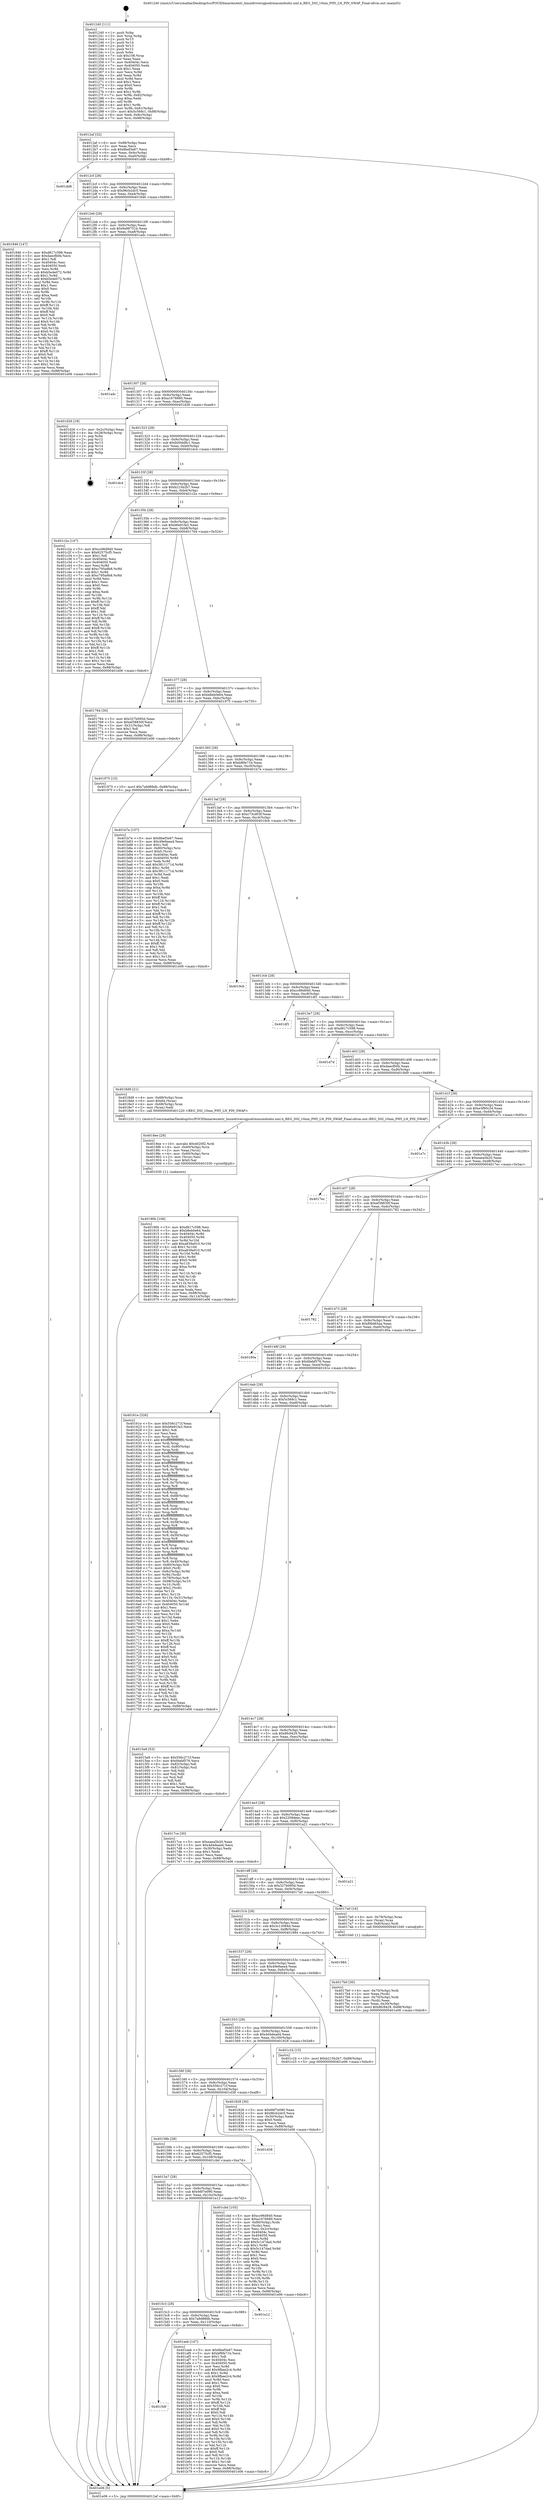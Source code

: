 digraph "0x401240" {
  label = "0x401240 (/mnt/c/Users/mathe/Desktop/tcc/POCII/binaries/extr_linuxdriversgpudrmmsmdsidsi.xml.h_REG_DSI_10nm_PHY_LN_PIN_SWAP_Final-ollvm.out::main(0))"
  labelloc = "t"
  node[shape=record]

  Entry [label="",width=0.3,height=0.3,shape=circle,fillcolor=black,style=filled]
  "0x4012af" [label="{
     0x4012af [32]\l
     | [instrs]\l
     &nbsp;&nbsp;0x4012af \<+6\>: mov -0x88(%rbp),%eax\l
     &nbsp;&nbsp;0x4012b5 \<+2\>: mov %eax,%ecx\l
     &nbsp;&nbsp;0x4012b7 \<+6\>: sub $0x8bef3e67,%ecx\l
     &nbsp;&nbsp;0x4012bd \<+6\>: mov %eax,-0x9c(%rbp)\l
     &nbsp;&nbsp;0x4012c3 \<+6\>: mov %ecx,-0xa0(%rbp)\l
     &nbsp;&nbsp;0x4012c9 \<+6\>: je 0000000000401dd8 \<main+0xb98\>\l
  }"]
  "0x401dd8" [label="{
     0x401dd8\l
  }", style=dashed]
  "0x4012cf" [label="{
     0x4012cf [28]\l
     | [instrs]\l
     &nbsp;&nbsp;0x4012cf \<+5\>: jmp 00000000004012d4 \<main+0x94\>\l
     &nbsp;&nbsp;0x4012d4 \<+6\>: mov -0x9c(%rbp),%eax\l
     &nbsp;&nbsp;0x4012da \<+5\>: sub $0x96cb2dc5,%eax\l
     &nbsp;&nbsp;0x4012df \<+6\>: mov %eax,-0xa4(%rbp)\l
     &nbsp;&nbsp;0x4012e5 \<+6\>: je 0000000000401846 \<main+0x606\>\l
  }"]
  Exit [label="",width=0.3,height=0.3,shape=circle,fillcolor=black,style=filled,peripheries=2]
  "0x401846" [label="{
     0x401846 [147]\l
     | [instrs]\l
     &nbsp;&nbsp;0x401846 \<+5\>: mov $0xd817c598,%eax\l
     &nbsp;&nbsp;0x40184b \<+5\>: mov $0xdaecfb0b,%ecx\l
     &nbsp;&nbsp;0x401850 \<+2\>: mov $0x1,%dl\l
     &nbsp;&nbsp;0x401852 \<+7\>: mov 0x40404c,%esi\l
     &nbsp;&nbsp;0x401859 \<+7\>: mov 0x404050,%edi\l
     &nbsp;&nbsp;0x401860 \<+3\>: mov %esi,%r8d\l
     &nbsp;&nbsp;0x401863 \<+7\>: sub $0xb5e4e072,%r8d\l
     &nbsp;&nbsp;0x40186a \<+4\>: sub $0x1,%r8d\l
     &nbsp;&nbsp;0x40186e \<+7\>: add $0xb5e4e072,%r8d\l
     &nbsp;&nbsp;0x401875 \<+4\>: imul %r8d,%esi\l
     &nbsp;&nbsp;0x401879 \<+3\>: and $0x1,%esi\l
     &nbsp;&nbsp;0x40187c \<+3\>: cmp $0x0,%esi\l
     &nbsp;&nbsp;0x40187f \<+4\>: sete %r9b\l
     &nbsp;&nbsp;0x401883 \<+3\>: cmp $0xa,%edi\l
     &nbsp;&nbsp;0x401886 \<+4\>: setl %r10b\l
     &nbsp;&nbsp;0x40188a \<+3\>: mov %r9b,%r11b\l
     &nbsp;&nbsp;0x40188d \<+4\>: xor $0xff,%r11b\l
     &nbsp;&nbsp;0x401891 \<+3\>: mov %r10b,%bl\l
     &nbsp;&nbsp;0x401894 \<+3\>: xor $0xff,%bl\l
     &nbsp;&nbsp;0x401897 \<+3\>: xor $0x0,%dl\l
     &nbsp;&nbsp;0x40189a \<+3\>: mov %r11b,%r14b\l
     &nbsp;&nbsp;0x40189d \<+4\>: and $0x0,%r14b\l
     &nbsp;&nbsp;0x4018a1 \<+3\>: and %dl,%r9b\l
     &nbsp;&nbsp;0x4018a4 \<+3\>: mov %bl,%r15b\l
     &nbsp;&nbsp;0x4018a7 \<+4\>: and $0x0,%r15b\l
     &nbsp;&nbsp;0x4018ab \<+3\>: and %dl,%r10b\l
     &nbsp;&nbsp;0x4018ae \<+3\>: or %r9b,%r14b\l
     &nbsp;&nbsp;0x4018b1 \<+3\>: or %r10b,%r15b\l
     &nbsp;&nbsp;0x4018b4 \<+3\>: xor %r15b,%r14b\l
     &nbsp;&nbsp;0x4018b7 \<+3\>: or %bl,%r11b\l
     &nbsp;&nbsp;0x4018ba \<+4\>: xor $0xff,%r11b\l
     &nbsp;&nbsp;0x4018be \<+3\>: or $0x0,%dl\l
     &nbsp;&nbsp;0x4018c1 \<+3\>: and %dl,%r11b\l
     &nbsp;&nbsp;0x4018c4 \<+3\>: or %r11b,%r14b\l
     &nbsp;&nbsp;0x4018c7 \<+4\>: test $0x1,%r14b\l
     &nbsp;&nbsp;0x4018cb \<+3\>: cmovne %ecx,%eax\l
     &nbsp;&nbsp;0x4018ce \<+6\>: mov %eax,-0x88(%rbp)\l
     &nbsp;&nbsp;0x4018d4 \<+5\>: jmp 0000000000401e06 \<main+0xbc6\>\l
  }"]
  "0x4012eb" [label="{
     0x4012eb [28]\l
     | [instrs]\l
     &nbsp;&nbsp;0x4012eb \<+5\>: jmp 00000000004012f0 \<main+0xb0\>\l
     &nbsp;&nbsp;0x4012f0 \<+6\>: mov -0x9c(%rbp),%eax\l
     &nbsp;&nbsp;0x4012f6 \<+5\>: sub $0x9a98751b,%eax\l
     &nbsp;&nbsp;0x4012fb \<+6\>: mov %eax,-0xa8(%rbp)\l
     &nbsp;&nbsp;0x401301 \<+6\>: je 0000000000401adc \<main+0x89c\>\l
  }"]
  "0x4015df" [label="{
     0x4015df\l
  }", style=dashed]
  "0x401adc" [label="{
     0x401adc\l
  }", style=dashed]
  "0x401307" [label="{
     0x401307 [28]\l
     | [instrs]\l
     &nbsp;&nbsp;0x401307 \<+5\>: jmp 000000000040130c \<main+0xcc\>\l
     &nbsp;&nbsp;0x40130c \<+6\>: mov -0x9c(%rbp),%eax\l
     &nbsp;&nbsp;0x401312 \<+5\>: sub $0xa1676680,%eax\l
     &nbsp;&nbsp;0x401317 \<+6\>: mov %eax,-0xac(%rbp)\l
     &nbsp;&nbsp;0x40131d \<+6\>: je 0000000000401d26 \<main+0xae6\>\l
  }"]
  "0x401aeb" [label="{
     0x401aeb [147]\l
     | [instrs]\l
     &nbsp;&nbsp;0x401aeb \<+5\>: mov $0x8bef3e67,%eax\l
     &nbsp;&nbsp;0x401af0 \<+5\>: mov $0xbf6fe71b,%ecx\l
     &nbsp;&nbsp;0x401af5 \<+2\>: mov $0x1,%dl\l
     &nbsp;&nbsp;0x401af7 \<+7\>: mov 0x40404c,%esi\l
     &nbsp;&nbsp;0x401afe \<+7\>: mov 0x404050,%edi\l
     &nbsp;&nbsp;0x401b05 \<+3\>: mov %esi,%r8d\l
     &nbsp;&nbsp;0x401b08 \<+7\>: add $0x9fbee2c4,%r8d\l
     &nbsp;&nbsp;0x401b0f \<+4\>: sub $0x1,%r8d\l
     &nbsp;&nbsp;0x401b13 \<+7\>: sub $0x9fbee2c4,%r8d\l
     &nbsp;&nbsp;0x401b1a \<+4\>: imul %r8d,%esi\l
     &nbsp;&nbsp;0x401b1e \<+3\>: and $0x1,%esi\l
     &nbsp;&nbsp;0x401b21 \<+3\>: cmp $0x0,%esi\l
     &nbsp;&nbsp;0x401b24 \<+4\>: sete %r9b\l
     &nbsp;&nbsp;0x401b28 \<+3\>: cmp $0xa,%edi\l
     &nbsp;&nbsp;0x401b2b \<+4\>: setl %r10b\l
     &nbsp;&nbsp;0x401b2f \<+3\>: mov %r9b,%r11b\l
     &nbsp;&nbsp;0x401b32 \<+4\>: xor $0xff,%r11b\l
     &nbsp;&nbsp;0x401b36 \<+3\>: mov %r10b,%bl\l
     &nbsp;&nbsp;0x401b39 \<+3\>: xor $0xff,%bl\l
     &nbsp;&nbsp;0x401b3c \<+3\>: xor $0x0,%dl\l
     &nbsp;&nbsp;0x401b3f \<+3\>: mov %r11b,%r14b\l
     &nbsp;&nbsp;0x401b42 \<+4\>: and $0x0,%r14b\l
     &nbsp;&nbsp;0x401b46 \<+3\>: and %dl,%r9b\l
     &nbsp;&nbsp;0x401b49 \<+3\>: mov %bl,%r15b\l
     &nbsp;&nbsp;0x401b4c \<+4\>: and $0x0,%r15b\l
     &nbsp;&nbsp;0x401b50 \<+3\>: and %dl,%r10b\l
     &nbsp;&nbsp;0x401b53 \<+3\>: or %r9b,%r14b\l
     &nbsp;&nbsp;0x401b56 \<+3\>: or %r10b,%r15b\l
     &nbsp;&nbsp;0x401b59 \<+3\>: xor %r15b,%r14b\l
     &nbsp;&nbsp;0x401b5c \<+3\>: or %bl,%r11b\l
     &nbsp;&nbsp;0x401b5f \<+4\>: xor $0xff,%r11b\l
     &nbsp;&nbsp;0x401b63 \<+3\>: or $0x0,%dl\l
     &nbsp;&nbsp;0x401b66 \<+3\>: and %dl,%r11b\l
     &nbsp;&nbsp;0x401b69 \<+3\>: or %r11b,%r14b\l
     &nbsp;&nbsp;0x401b6c \<+4\>: test $0x1,%r14b\l
     &nbsp;&nbsp;0x401b70 \<+3\>: cmovne %ecx,%eax\l
     &nbsp;&nbsp;0x401b73 \<+6\>: mov %eax,-0x88(%rbp)\l
     &nbsp;&nbsp;0x401b79 \<+5\>: jmp 0000000000401e06 \<main+0xbc6\>\l
  }"]
  "0x401d26" [label="{
     0x401d26 [18]\l
     | [instrs]\l
     &nbsp;&nbsp;0x401d26 \<+3\>: mov -0x2c(%rbp),%eax\l
     &nbsp;&nbsp;0x401d29 \<+4\>: lea -0x28(%rbp),%rsp\l
     &nbsp;&nbsp;0x401d2d \<+1\>: pop %rbx\l
     &nbsp;&nbsp;0x401d2e \<+2\>: pop %r12\l
     &nbsp;&nbsp;0x401d30 \<+2\>: pop %r13\l
     &nbsp;&nbsp;0x401d32 \<+2\>: pop %r14\l
     &nbsp;&nbsp;0x401d34 \<+2\>: pop %r15\l
     &nbsp;&nbsp;0x401d36 \<+1\>: pop %rbp\l
     &nbsp;&nbsp;0x401d37 \<+1\>: ret\l
  }"]
  "0x401323" [label="{
     0x401323 [28]\l
     | [instrs]\l
     &nbsp;&nbsp;0x401323 \<+5\>: jmp 0000000000401328 \<main+0xe8\>\l
     &nbsp;&nbsp;0x401328 \<+6\>: mov -0x9c(%rbp),%eax\l
     &nbsp;&nbsp;0x40132e \<+5\>: sub $0xb00dd8c1,%eax\l
     &nbsp;&nbsp;0x401333 \<+6\>: mov %eax,-0xb0(%rbp)\l
     &nbsp;&nbsp;0x401339 \<+6\>: je 0000000000401dc4 \<main+0xb84\>\l
  }"]
  "0x4015c3" [label="{
     0x4015c3 [28]\l
     | [instrs]\l
     &nbsp;&nbsp;0x4015c3 \<+5\>: jmp 00000000004015c8 \<main+0x388\>\l
     &nbsp;&nbsp;0x4015c8 \<+6\>: mov -0x9c(%rbp),%eax\l
     &nbsp;&nbsp;0x4015ce \<+5\>: sub $0x7a9d88db,%eax\l
     &nbsp;&nbsp;0x4015d3 \<+6\>: mov %eax,-0x110(%rbp)\l
     &nbsp;&nbsp;0x4015d9 \<+6\>: je 0000000000401aeb \<main+0x8ab\>\l
  }"]
  "0x401dc4" [label="{
     0x401dc4\l
  }", style=dashed]
  "0x40133f" [label="{
     0x40133f [28]\l
     | [instrs]\l
     &nbsp;&nbsp;0x40133f \<+5\>: jmp 0000000000401344 \<main+0x104\>\l
     &nbsp;&nbsp;0x401344 \<+6\>: mov -0x9c(%rbp),%eax\l
     &nbsp;&nbsp;0x40134a \<+5\>: sub $0xb215b2b7,%eax\l
     &nbsp;&nbsp;0x40134f \<+6\>: mov %eax,-0xb4(%rbp)\l
     &nbsp;&nbsp;0x401355 \<+6\>: je 0000000000401c2a \<main+0x9ea\>\l
  }"]
  "0x401a12" [label="{
     0x401a12\l
  }", style=dashed]
  "0x401c2a" [label="{
     0x401c2a [147]\l
     | [instrs]\l
     &nbsp;&nbsp;0x401c2a \<+5\>: mov $0xcc96d940,%eax\l
     &nbsp;&nbsp;0x401c2f \<+5\>: mov $0x62575cf5,%ecx\l
     &nbsp;&nbsp;0x401c34 \<+2\>: mov $0x1,%dl\l
     &nbsp;&nbsp;0x401c36 \<+7\>: mov 0x40404c,%esi\l
     &nbsp;&nbsp;0x401c3d \<+7\>: mov 0x404050,%edi\l
     &nbsp;&nbsp;0x401c44 \<+3\>: mov %esi,%r8d\l
     &nbsp;&nbsp;0x401c47 \<+7\>: add $0xc795a9b8,%r8d\l
     &nbsp;&nbsp;0x401c4e \<+4\>: sub $0x1,%r8d\l
     &nbsp;&nbsp;0x401c52 \<+7\>: sub $0xc795a9b8,%r8d\l
     &nbsp;&nbsp;0x401c59 \<+4\>: imul %r8d,%esi\l
     &nbsp;&nbsp;0x401c5d \<+3\>: and $0x1,%esi\l
     &nbsp;&nbsp;0x401c60 \<+3\>: cmp $0x0,%esi\l
     &nbsp;&nbsp;0x401c63 \<+4\>: sete %r9b\l
     &nbsp;&nbsp;0x401c67 \<+3\>: cmp $0xa,%edi\l
     &nbsp;&nbsp;0x401c6a \<+4\>: setl %r10b\l
     &nbsp;&nbsp;0x401c6e \<+3\>: mov %r9b,%r11b\l
     &nbsp;&nbsp;0x401c71 \<+4\>: xor $0xff,%r11b\l
     &nbsp;&nbsp;0x401c75 \<+3\>: mov %r10b,%bl\l
     &nbsp;&nbsp;0x401c78 \<+3\>: xor $0xff,%bl\l
     &nbsp;&nbsp;0x401c7b \<+3\>: xor $0x1,%dl\l
     &nbsp;&nbsp;0x401c7e \<+3\>: mov %r11b,%r14b\l
     &nbsp;&nbsp;0x401c81 \<+4\>: and $0xff,%r14b\l
     &nbsp;&nbsp;0x401c85 \<+3\>: and %dl,%r9b\l
     &nbsp;&nbsp;0x401c88 \<+3\>: mov %bl,%r15b\l
     &nbsp;&nbsp;0x401c8b \<+4\>: and $0xff,%r15b\l
     &nbsp;&nbsp;0x401c8f \<+3\>: and %dl,%r10b\l
     &nbsp;&nbsp;0x401c92 \<+3\>: or %r9b,%r14b\l
     &nbsp;&nbsp;0x401c95 \<+3\>: or %r10b,%r15b\l
     &nbsp;&nbsp;0x401c98 \<+3\>: xor %r15b,%r14b\l
     &nbsp;&nbsp;0x401c9b \<+3\>: or %bl,%r11b\l
     &nbsp;&nbsp;0x401c9e \<+4\>: xor $0xff,%r11b\l
     &nbsp;&nbsp;0x401ca2 \<+3\>: or $0x1,%dl\l
     &nbsp;&nbsp;0x401ca5 \<+3\>: and %dl,%r11b\l
     &nbsp;&nbsp;0x401ca8 \<+3\>: or %r11b,%r14b\l
     &nbsp;&nbsp;0x401cab \<+4\>: test $0x1,%r14b\l
     &nbsp;&nbsp;0x401caf \<+3\>: cmovne %ecx,%eax\l
     &nbsp;&nbsp;0x401cb2 \<+6\>: mov %eax,-0x88(%rbp)\l
     &nbsp;&nbsp;0x401cb8 \<+5\>: jmp 0000000000401e06 \<main+0xbc6\>\l
  }"]
  "0x40135b" [label="{
     0x40135b [28]\l
     | [instrs]\l
     &nbsp;&nbsp;0x40135b \<+5\>: jmp 0000000000401360 \<main+0x120\>\l
     &nbsp;&nbsp;0x401360 \<+6\>: mov -0x9c(%rbp),%eax\l
     &nbsp;&nbsp;0x401366 \<+5\>: sub $0xb6e91fa3,%eax\l
     &nbsp;&nbsp;0x40136b \<+6\>: mov %eax,-0xb8(%rbp)\l
     &nbsp;&nbsp;0x401371 \<+6\>: je 0000000000401764 \<main+0x524\>\l
  }"]
  "0x4015a7" [label="{
     0x4015a7 [28]\l
     | [instrs]\l
     &nbsp;&nbsp;0x4015a7 \<+5\>: jmp 00000000004015ac \<main+0x36c\>\l
     &nbsp;&nbsp;0x4015ac \<+6\>: mov -0x9c(%rbp),%eax\l
     &nbsp;&nbsp;0x4015b2 \<+5\>: sub $0x66f7e090,%eax\l
     &nbsp;&nbsp;0x4015b7 \<+6\>: mov %eax,-0x10c(%rbp)\l
     &nbsp;&nbsp;0x4015bd \<+6\>: je 0000000000401a12 \<main+0x7d2\>\l
  }"]
  "0x401764" [label="{
     0x401764 [30]\l
     | [instrs]\l
     &nbsp;&nbsp;0x401764 \<+5\>: mov $0x327b095d,%eax\l
     &nbsp;&nbsp;0x401769 \<+5\>: mov $0xef38830f,%ecx\l
     &nbsp;&nbsp;0x40176e \<+3\>: mov -0x31(%rbp),%dl\l
     &nbsp;&nbsp;0x401771 \<+3\>: test $0x1,%dl\l
     &nbsp;&nbsp;0x401774 \<+3\>: cmovne %ecx,%eax\l
     &nbsp;&nbsp;0x401777 \<+6\>: mov %eax,-0x88(%rbp)\l
     &nbsp;&nbsp;0x40177d \<+5\>: jmp 0000000000401e06 \<main+0xbc6\>\l
  }"]
  "0x401377" [label="{
     0x401377 [28]\l
     | [instrs]\l
     &nbsp;&nbsp;0x401377 \<+5\>: jmp 000000000040137c \<main+0x13c\>\l
     &nbsp;&nbsp;0x40137c \<+6\>: mov -0x9c(%rbp),%eax\l
     &nbsp;&nbsp;0x401382 \<+5\>: sub $0xb8eb0e64,%eax\l
     &nbsp;&nbsp;0x401387 \<+6\>: mov %eax,-0xbc(%rbp)\l
     &nbsp;&nbsp;0x40138d \<+6\>: je 0000000000401975 \<main+0x735\>\l
  }"]
  "0x401cbd" [label="{
     0x401cbd [105]\l
     | [instrs]\l
     &nbsp;&nbsp;0x401cbd \<+5\>: mov $0xcc96d940,%eax\l
     &nbsp;&nbsp;0x401cc2 \<+5\>: mov $0xa1676680,%ecx\l
     &nbsp;&nbsp;0x401cc7 \<+4\>: mov -0x80(%rbp),%rdx\l
     &nbsp;&nbsp;0x401ccb \<+2\>: mov (%rdx),%esi\l
     &nbsp;&nbsp;0x401ccd \<+3\>: mov %esi,-0x2c(%rbp)\l
     &nbsp;&nbsp;0x401cd0 \<+7\>: mov 0x40404c,%esi\l
     &nbsp;&nbsp;0x401cd7 \<+7\>: mov 0x404050,%edi\l
     &nbsp;&nbsp;0x401cde \<+3\>: mov %esi,%r8d\l
     &nbsp;&nbsp;0x401ce1 \<+7\>: add $0x5c147dad,%r8d\l
     &nbsp;&nbsp;0x401ce8 \<+4\>: sub $0x1,%r8d\l
     &nbsp;&nbsp;0x401cec \<+7\>: sub $0x5c147dad,%r8d\l
     &nbsp;&nbsp;0x401cf3 \<+4\>: imul %r8d,%esi\l
     &nbsp;&nbsp;0x401cf7 \<+3\>: and $0x1,%esi\l
     &nbsp;&nbsp;0x401cfa \<+3\>: cmp $0x0,%esi\l
     &nbsp;&nbsp;0x401cfd \<+4\>: sete %r9b\l
     &nbsp;&nbsp;0x401d01 \<+3\>: cmp $0xa,%edi\l
     &nbsp;&nbsp;0x401d04 \<+4\>: setl %r10b\l
     &nbsp;&nbsp;0x401d08 \<+3\>: mov %r9b,%r11b\l
     &nbsp;&nbsp;0x401d0b \<+3\>: and %r10b,%r11b\l
     &nbsp;&nbsp;0x401d0e \<+3\>: xor %r10b,%r9b\l
     &nbsp;&nbsp;0x401d11 \<+3\>: or %r9b,%r11b\l
     &nbsp;&nbsp;0x401d14 \<+4\>: test $0x1,%r11b\l
     &nbsp;&nbsp;0x401d18 \<+3\>: cmovne %ecx,%eax\l
     &nbsp;&nbsp;0x401d1b \<+6\>: mov %eax,-0x88(%rbp)\l
     &nbsp;&nbsp;0x401d21 \<+5\>: jmp 0000000000401e06 \<main+0xbc6\>\l
  }"]
  "0x401975" [label="{
     0x401975 [15]\l
     | [instrs]\l
     &nbsp;&nbsp;0x401975 \<+10\>: movl $0x7a9d88db,-0x88(%rbp)\l
     &nbsp;&nbsp;0x40197f \<+5\>: jmp 0000000000401e06 \<main+0xbc6\>\l
  }"]
  "0x401393" [label="{
     0x401393 [28]\l
     | [instrs]\l
     &nbsp;&nbsp;0x401393 \<+5\>: jmp 0000000000401398 \<main+0x158\>\l
     &nbsp;&nbsp;0x401398 \<+6\>: mov -0x9c(%rbp),%eax\l
     &nbsp;&nbsp;0x40139e \<+5\>: sub $0xbf6fe71b,%eax\l
     &nbsp;&nbsp;0x4013a3 \<+6\>: mov %eax,-0xc0(%rbp)\l
     &nbsp;&nbsp;0x4013a9 \<+6\>: je 0000000000401b7e \<main+0x93e\>\l
  }"]
  "0x40158b" [label="{
     0x40158b [28]\l
     | [instrs]\l
     &nbsp;&nbsp;0x40158b \<+5\>: jmp 0000000000401590 \<main+0x350\>\l
     &nbsp;&nbsp;0x401590 \<+6\>: mov -0x9c(%rbp),%eax\l
     &nbsp;&nbsp;0x401596 \<+5\>: sub $0x62575cf5,%eax\l
     &nbsp;&nbsp;0x40159b \<+6\>: mov %eax,-0x108(%rbp)\l
     &nbsp;&nbsp;0x4015a1 \<+6\>: je 0000000000401cbd \<main+0xa7d\>\l
  }"]
  "0x401b7e" [label="{
     0x401b7e [157]\l
     | [instrs]\l
     &nbsp;&nbsp;0x401b7e \<+5\>: mov $0x8bef3e67,%eax\l
     &nbsp;&nbsp;0x401b83 \<+5\>: mov $0x49e9aea4,%ecx\l
     &nbsp;&nbsp;0x401b88 \<+2\>: mov $0x1,%dl\l
     &nbsp;&nbsp;0x401b8a \<+4\>: mov -0x80(%rbp),%rsi\l
     &nbsp;&nbsp;0x401b8e \<+6\>: movl $0x0,(%rsi)\l
     &nbsp;&nbsp;0x401b94 \<+7\>: mov 0x40404c,%edi\l
     &nbsp;&nbsp;0x401b9b \<+8\>: mov 0x404050,%r8d\l
     &nbsp;&nbsp;0x401ba3 \<+3\>: mov %edi,%r9d\l
     &nbsp;&nbsp;0x401ba6 \<+7\>: add $0x3811171d,%r9d\l
     &nbsp;&nbsp;0x401bad \<+4\>: sub $0x1,%r9d\l
     &nbsp;&nbsp;0x401bb1 \<+7\>: sub $0x3811171d,%r9d\l
     &nbsp;&nbsp;0x401bb8 \<+4\>: imul %r9d,%edi\l
     &nbsp;&nbsp;0x401bbc \<+3\>: and $0x1,%edi\l
     &nbsp;&nbsp;0x401bbf \<+3\>: cmp $0x0,%edi\l
     &nbsp;&nbsp;0x401bc2 \<+4\>: sete %r10b\l
     &nbsp;&nbsp;0x401bc6 \<+4\>: cmp $0xa,%r8d\l
     &nbsp;&nbsp;0x401bca \<+4\>: setl %r11b\l
     &nbsp;&nbsp;0x401bce \<+3\>: mov %r10b,%bl\l
     &nbsp;&nbsp;0x401bd1 \<+3\>: xor $0xff,%bl\l
     &nbsp;&nbsp;0x401bd4 \<+3\>: mov %r11b,%r14b\l
     &nbsp;&nbsp;0x401bd7 \<+4\>: xor $0xff,%r14b\l
     &nbsp;&nbsp;0x401bdb \<+3\>: xor $0x1,%dl\l
     &nbsp;&nbsp;0x401bde \<+3\>: mov %bl,%r15b\l
     &nbsp;&nbsp;0x401be1 \<+4\>: and $0xff,%r15b\l
     &nbsp;&nbsp;0x401be5 \<+3\>: and %dl,%r10b\l
     &nbsp;&nbsp;0x401be8 \<+3\>: mov %r14b,%r12b\l
     &nbsp;&nbsp;0x401beb \<+4\>: and $0xff,%r12b\l
     &nbsp;&nbsp;0x401bef \<+3\>: and %dl,%r11b\l
     &nbsp;&nbsp;0x401bf2 \<+3\>: or %r10b,%r15b\l
     &nbsp;&nbsp;0x401bf5 \<+3\>: or %r11b,%r12b\l
     &nbsp;&nbsp;0x401bf8 \<+3\>: xor %r12b,%r15b\l
     &nbsp;&nbsp;0x401bfb \<+3\>: or %r14b,%bl\l
     &nbsp;&nbsp;0x401bfe \<+3\>: xor $0xff,%bl\l
     &nbsp;&nbsp;0x401c01 \<+3\>: or $0x1,%dl\l
     &nbsp;&nbsp;0x401c04 \<+2\>: and %dl,%bl\l
     &nbsp;&nbsp;0x401c06 \<+3\>: or %bl,%r15b\l
     &nbsp;&nbsp;0x401c09 \<+4\>: test $0x1,%r15b\l
     &nbsp;&nbsp;0x401c0d \<+3\>: cmovne %ecx,%eax\l
     &nbsp;&nbsp;0x401c10 \<+6\>: mov %eax,-0x88(%rbp)\l
     &nbsp;&nbsp;0x401c16 \<+5\>: jmp 0000000000401e06 \<main+0xbc6\>\l
  }"]
  "0x4013af" [label="{
     0x4013af [28]\l
     | [instrs]\l
     &nbsp;&nbsp;0x4013af \<+5\>: jmp 00000000004013b4 \<main+0x174\>\l
     &nbsp;&nbsp;0x4013b4 \<+6\>: mov -0x9c(%rbp),%eax\l
     &nbsp;&nbsp;0x4013ba \<+5\>: sub $0xc73cd03f,%eax\l
     &nbsp;&nbsp;0x4013bf \<+6\>: mov %eax,-0xc4(%rbp)\l
     &nbsp;&nbsp;0x4013c5 \<+6\>: je 00000000004019cb \<main+0x78b\>\l
  }"]
  "0x401d38" [label="{
     0x401d38\l
  }", style=dashed]
  "0x4019cb" [label="{
     0x4019cb\l
  }", style=dashed]
  "0x4013cb" [label="{
     0x4013cb [28]\l
     | [instrs]\l
     &nbsp;&nbsp;0x4013cb \<+5\>: jmp 00000000004013d0 \<main+0x190\>\l
     &nbsp;&nbsp;0x4013d0 \<+6\>: mov -0x9c(%rbp),%eax\l
     &nbsp;&nbsp;0x4013d6 \<+5\>: sub $0xcc96d940,%eax\l
     &nbsp;&nbsp;0x4013db \<+6\>: mov %eax,-0xc8(%rbp)\l
     &nbsp;&nbsp;0x4013e1 \<+6\>: je 0000000000401df1 \<main+0xbb1\>\l
  }"]
  "0x40190b" [label="{
     0x40190b [106]\l
     | [instrs]\l
     &nbsp;&nbsp;0x40190b \<+5\>: mov $0xd817c598,%esi\l
     &nbsp;&nbsp;0x401910 \<+5\>: mov $0xb8eb0e64,%edx\l
     &nbsp;&nbsp;0x401915 \<+8\>: mov 0x40404c,%r8d\l
     &nbsp;&nbsp;0x40191d \<+8\>: mov 0x404050,%r9d\l
     &nbsp;&nbsp;0x401925 \<+3\>: mov %r8d,%r10d\l
     &nbsp;&nbsp;0x401928 \<+7\>: add $0xa839a910,%r10d\l
     &nbsp;&nbsp;0x40192f \<+4\>: sub $0x1,%r10d\l
     &nbsp;&nbsp;0x401933 \<+7\>: sub $0xa839a910,%r10d\l
     &nbsp;&nbsp;0x40193a \<+4\>: imul %r10d,%r8d\l
     &nbsp;&nbsp;0x40193e \<+4\>: and $0x1,%r8d\l
     &nbsp;&nbsp;0x401942 \<+4\>: cmp $0x0,%r8d\l
     &nbsp;&nbsp;0x401946 \<+4\>: sete %r11b\l
     &nbsp;&nbsp;0x40194a \<+4\>: cmp $0xa,%r9d\l
     &nbsp;&nbsp;0x40194e \<+3\>: setl %bl\l
     &nbsp;&nbsp;0x401951 \<+3\>: mov %r11b,%r14b\l
     &nbsp;&nbsp;0x401954 \<+3\>: and %bl,%r14b\l
     &nbsp;&nbsp;0x401957 \<+3\>: xor %bl,%r11b\l
     &nbsp;&nbsp;0x40195a \<+3\>: or %r11b,%r14b\l
     &nbsp;&nbsp;0x40195d \<+4\>: test $0x1,%r14b\l
     &nbsp;&nbsp;0x401961 \<+3\>: cmovne %edx,%esi\l
     &nbsp;&nbsp;0x401964 \<+6\>: mov %esi,-0x88(%rbp)\l
     &nbsp;&nbsp;0x40196a \<+6\>: mov %eax,-0x114(%rbp)\l
     &nbsp;&nbsp;0x401970 \<+5\>: jmp 0000000000401e06 \<main+0xbc6\>\l
  }"]
  "0x401df1" [label="{
     0x401df1\l
  }", style=dashed]
  "0x4013e7" [label="{
     0x4013e7 [28]\l
     | [instrs]\l
     &nbsp;&nbsp;0x4013e7 \<+5\>: jmp 00000000004013ec \<main+0x1ac\>\l
     &nbsp;&nbsp;0x4013ec \<+6\>: mov -0x9c(%rbp),%eax\l
     &nbsp;&nbsp;0x4013f2 \<+5\>: sub $0xd817c598,%eax\l
     &nbsp;&nbsp;0x4013f7 \<+6\>: mov %eax,-0xcc(%rbp)\l
     &nbsp;&nbsp;0x4013fd \<+6\>: je 0000000000401d7d \<main+0xb3d\>\l
  }"]
  "0x4018ee" [label="{
     0x4018ee [29]\l
     | [instrs]\l
     &nbsp;&nbsp;0x4018ee \<+10\>: movabs $0x4020f2,%rdi\l
     &nbsp;&nbsp;0x4018f8 \<+4\>: mov -0x60(%rbp),%rcx\l
     &nbsp;&nbsp;0x4018fc \<+2\>: mov %eax,(%rcx)\l
     &nbsp;&nbsp;0x4018fe \<+4\>: mov -0x60(%rbp),%rcx\l
     &nbsp;&nbsp;0x401902 \<+2\>: mov (%rcx),%esi\l
     &nbsp;&nbsp;0x401904 \<+2\>: mov $0x0,%al\l
     &nbsp;&nbsp;0x401906 \<+5\>: call 0000000000401030 \<printf@plt\>\l
     | [calls]\l
     &nbsp;&nbsp;0x401030 \{1\} (unknown)\l
  }"]
  "0x401d7d" [label="{
     0x401d7d\l
  }", style=dashed]
  "0x401403" [label="{
     0x401403 [28]\l
     | [instrs]\l
     &nbsp;&nbsp;0x401403 \<+5\>: jmp 0000000000401408 \<main+0x1c8\>\l
     &nbsp;&nbsp;0x401408 \<+6\>: mov -0x9c(%rbp),%eax\l
     &nbsp;&nbsp;0x40140e \<+5\>: sub $0xdaecfb0b,%eax\l
     &nbsp;&nbsp;0x401413 \<+6\>: mov %eax,-0xd0(%rbp)\l
     &nbsp;&nbsp;0x401419 \<+6\>: je 00000000004018d9 \<main+0x699\>\l
  }"]
  "0x40156f" [label="{
     0x40156f [28]\l
     | [instrs]\l
     &nbsp;&nbsp;0x40156f \<+5\>: jmp 0000000000401574 \<main+0x334\>\l
     &nbsp;&nbsp;0x401574 \<+6\>: mov -0x9c(%rbp),%eax\l
     &nbsp;&nbsp;0x40157a \<+5\>: sub $0x556c271f,%eax\l
     &nbsp;&nbsp;0x40157f \<+6\>: mov %eax,-0x104(%rbp)\l
     &nbsp;&nbsp;0x401585 \<+6\>: je 0000000000401d38 \<main+0xaf8\>\l
  }"]
  "0x4018d9" [label="{
     0x4018d9 [21]\l
     | [instrs]\l
     &nbsp;&nbsp;0x4018d9 \<+4\>: mov -0x68(%rbp),%rax\l
     &nbsp;&nbsp;0x4018dd \<+6\>: movl $0x64,(%rax)\l
     &nbsp;&nbsp;0x4018e3 \<+4\>: mov -0x68(%rbp),%rax\l
     &nbsp;&nbsp;0x4018e7 \<+2\>: mov (%rax),%edi\l
     &nbsp;&nbsp;0x4018e9 \<+5\>: call 0000000000401220 \<REG_DSI_10nm_PHY_LN_PIN_SWAP\>\l
     | [calls]\l
     &nbsp;&nbsp;0x401220 \{1\} (/mnt/c/Users/mathe/Desktop/tcc/POCII/binaries/extr_linuxdriversgpudrmmsmdsidsi.xml.h_REG_DSI_10nm_PHY_LN_PIN_SWAP_Final-ollvm.out::REG_DSI_10nm_PHY_LN_PIN_SWAP)\l
  }"]
  "0x40141f" [label="{
     0x40141f [28]\l
     | [instrs]\l
     &nbsp;&nbsp;0x40141f \<+5\>: jmp 0000000000401424 \<main+0x1e4\>\l
     &nbsp;&nbsp;0x401424 \<+6\>: mov -0x9c(%rbp),%eax\l
     &nbsp;&nbsp;0x40142a \<+5\>: sub $0xe3f90c34,%eax\l
     &nbsp;&nbsp;0x40142f \<+6\>: mov %eax,-0xd4(%rbp)\l
     &nbsp;&nbsp;0x401435 \<+6\>: je 0000000000401a7c \<main+0x83c\>\l
  }"]
  "0x401828" [label="{
     0x401828 [30]\l
     | [instrs]\l
     &nbsp;&nbsp;0x401828 \<+5\>: mov $0x66f7e090,%eax\l
     &nbsp;&nbsp;0x40182d \<+5\>: mov $0x96cb2dc5,%ecx\l
     &nbsp;&nbsp;0x401832 \<+3\>: mov -0x30(%rbp),%edx\l
     &nbsp;&nbsp;0x401835 \<+3\>: cmp $0x0,%edx\l
     &nbsp;&nbsp;0x401838 \<+3\>: cmove %ecx,%eax\l
     &nbsp;&nbsp;0x40183b \<+6\>: mov %eax,-0x88(%rbp)\l
     &nbsp;&nbsp;0x401841 \<+5\>: jmp 0000000000401e06 \<main+0xbc6\>\l
  }"]
  "0x401a7c" [label="{
     0x401a7c\l
  }", style=dashed]
  "0x40143b" [label="{
     0x40143b [28]\l
     | [instrs]\l
     &nbsp;&nbsp;0x40143b \<+5\>: jmp 0000000000401440 \<main+0x200\>\l
     &nbsp;&nbsp;0x401440 \<+6\>: mov -0x9c(%rbp),%eax\l
     &nbsp;&nbsp;0x401446 \<+5\>: sub $0xeaea5b20,%eax\l
     &nbsp;&nbsp;0x40144b \<+6\>: mov %eax,-0xd8(%rbp)\l
     &nbsp;&nbsp;0x401451 \<+6\>: je 00000000004017ec \<main+0x5ac\>\l
  }"]
  "0x401553" [label="{
     0x401553 [28]\l
     | [instrs]\l
     &nbsp;&nbsp;0x401553 \<+5\>: jmp 0000000000401558 \<main+0x318\>\l
     &nbsp;&nbsp;0x401558 \<+6\>: mov -0x9c(%rbp),%eax\l
     &nbsp;&nbsp;0x40155e \<+5\>: sub $0x4d4dead4,%eax\l
     &nbsp;&nbsp;0x401563 \<+6\>: mov %eax,-0x100(%rbp)\l
     &nbsp;&nbsp;0x401569 \<+6\>: je 0000000000401828 \<main+0x5e8\>\l
  }"]
  "0x4017ec" [label="{
     0x4017ec\l
  }", style=dashed]
  "0x401457" [label="{
     0x401457 [28]\l
     | [instrs]\l
     &nbsp;&nbsp;0x401457 \<+5\>: jmp 000000000040145c \<main+0x21c\>\l
     &nbsp;&nbsp;0x40145c \<+6\>: mov -0x9c(%rbp),%eax\l
     &nbsp;&nbsp;0x401462 \<+5\>: sub $0xef38830f,%eax\l
     &nbsp;&nbsp;0x401467 \<+6\>: mov %eax,-0xdc(%rbp)\l
     &nbsp;&nbsp;0x40146d \<+6\>: je 0000000000401782 \<main+0x542\>\l
  }"]
  "0x401c1b" [label="{
     0x401c1b [15]\l
     | [instrs]\l
     &nbsp;&nbsp;0x401c1b \<+10\>: movl $0xb215b2b7,-0x88(%rbp)\l
     &nbsp;&nbsp;0x401c25 \<+5\>: jmp 0000000000401e06 \<main+0xbc6\>\l
  }"]
  "0x401782" [label="{
     0x401782\l
  }", style=dashed]
  "0x401473" [label="{
     0x401473 [28]\l
     | [instrs]\l
     &nbsp;&nbsp;0x401473 \<+5\>: jmp 0000000000401478 \<main+0x238\>\l
     &nbsp;&nbsp;0x401478 \<+6\>: mov -0x9c(%rbp),%eax\l
     &nbsp;&nbsp;0x40147e \<+5\>: sub $0xf0bd65aa,%eax\l
     &nbsp;&nbsp;0x401483 \<+6\>: mov %eax,-0xe0(%rbp)\l
     &nbsp;&nbsp;0x401489 \<+6\>: je 000000000040180a \<main+0x5ca\>\l
  }"]
  "0x401537" [label="{
     0x401537 [28]\l
     | [instrs]\l
     &nbsp;&nbsp;0x401537 \<+5\>: jmp 000000000040153c \<main+0x2fc\>\l
     &nbsp;&nbsp;0x40153c \<+6\>: mov -0x9c(%rbp),%eax\l
     &nbsp;&nbsp;0x401542 \<+5\>: sub $0x49e9aea4,%eax\l
     &nbsp;&nbsp;0x401547 \<+6\>: mov %eax,-0xfc(%rbp)\l
     &nbsp;&nbsp;0x40154d \<+6\>: je 0000000000401c1b \<main+0x9db\>\l
  }"]
  "0x40180a" [label="{
     0x40180a\l
  }", style=dashed]
  "0x40148f" [label="{
     0x40148f [28]\l
     | [instrs]\l
     &nbsp;&nbsp;0x40148f \<+5\>: jmp 0000000000401494 \<main+0x254\>\l
     &nbsp;&nbsp;0x401494 \<+6\>: mov -0x9c(%rbp),%eax\l
     &nbsp;&nbsp;0x40149a \<+5\>: sub $0xfdebf576,%eax\l
     &nbsp;&nbsp;0x40149f \<+6\>: mov %eax,-0xe4(%rbp)\l
     &nbsp;&nbsp;0x4014a5 \<+6\>: je 000000000040161e \<main+0x3de\>\l
  }"]
  "0x401984" [label="{
     0x401984\l
  }", style=dashed]
  "0x40161e" [label="{
     0x40161e [326]\l
     | [instrs]\l
     &nbsp;&nbsp;0x40161e \<+5\>: mov $0x556c271f,%eax\l
     &nbsp;&nbsp;0x401623 \<+5\>: mov $0xb6e91fa3,%ecx\l
     &nbsp;&nbsp;0x401628 \<+2\>: mov $0x1,%dl\l
     &nbsp;&nbsp;0x40162a \<+2\>: xor %esi,%esi\l
     &nbsp;&nbsp;0x40162c \<+3\>: mov %rsp,%rdi\l
     &nbsp;&nbsp;0x40162f \<+4\>: add $0xfffffffffffffff0,%rdi\l
     &nbsp;&nbsp;0x401633 \<+3\>: mov %rdi,%rsp\l
     &nbsp;&nbsp;0x401636 \<+4\>: mov %rdi,-0x80(%rbp)\l
     &nbsp;&nbsp;0x40163a \<+3\>: mov %rsp,%rdi\l
     &nbsp;&nbsp;0x40163d \<+4\>: add $0xfffffffffffffff0,%rdi\l
     &nbsp;&nbsp;0x401641 \<+3\>: mov %rdi,%rsp\l
     &nbsp;&nbsp;0x401644 \<+3\>: mov %rsp,%r8\l
     &nbsp;&nbsp;0x401647 \<+4\>: add $0xfffffffffffffff0,%r8\l
     &nbsp;&nbsp;0x40164b \<+3\>: mov %r8,%rsp\l
     &nbsp;&nbsp;0x40164e \<+4\>: mov %r8,-0x78(%rbp)\l
     &nbsp;&nbsp;0x401652 \<+3\>: mov %rsp,%r8\l
     &nbsp;&nbsp;0x401655 \<+4\>: add $0xfffffffffffffff0,%r8\l
     &nbsp;&nbsp;0x401659 \<+3\>: mov %r8,%rsp\l
     &nbsp;&nbsp;0x40165c \<+4\>: mov %r8,-0x70(%rbp)\l
     &nbsp;&nbsp;0x401660 \<+3\>: mov %rsp,%r8\l
     &nbsp;&nbsp;0x401663 \<+4\>: add $0xfffffffffffffff0,%r8\l
     &nbsp;&nbsp;0x401667 \<+3\>: mov %r8,%rsp\l
     &nbsp;&nbsp;0x40166a \<+4\>: mov %r8,-0x68(%rbp)\l
     &nbsp;&nbsp;0x40166e \<+3\>: mov %rsp,%r8\l
     &nbsp;&nbsp;0x401671 \<+4\>: add $0xfffffffffffffff0,%r8\l
     &nbsp;&nbsp;0x401675 \<+3\>: mov %r8,%rsp\l
     &nbsp;&nbsp;0x401678 \<+4\>: mov %r8,-0x60(%rbp)\l
     &nbsp;&nbsp;0x40167c \<+3\>: mov %rsp,%r8\l
     &nbsp;&nbsp;0x40167f \<+4\>: add $0xfffffffffffffff0,%r8\l
     &nbsp;&nbsp;0x401683 \<+3\>: mov %r8,%rsp\l
     &nbsp;&nbsp;0x401686 \<+4\>: mov %r8,-0x58(%rbp)\l
     &nbsp;&nbsp;0x40168a \<+3\>: mov %rsp,%r8\l
     &nbsp;&nbsp;0x40168d \<+4\>: add $0xfffffffffffffff0,%r8\l
     &nbsp;&nbsp;0x401691 \<+3\>: mov %r8,%rsp\l
     &nbsp;&nbsp;0x401694 \<+4\>: mov %r8,-0x50(%rbp)\l
     &nbsp;&nbsp;0x401698 \<+3\>: mov %rsp,%r8\l
     &nbsp;&nbsp;0x40169b \<+4\>: add $0xfffffffffffffff0,%r8\l
     &nbsp;&nbsp;0x40169f \<+3\>: mov %r8,%rsp\l
     &nbsp;&nbsp;0x4016a2 \<+4\>: mov %r8,-0x48(%rbp)\l
     &nbsp;&nbsp;0x4016a6 \<+3\>: mov %rsp,%r8\l
     &nbsp;&nbsp;0x4016a9 \<+4\>: add $0xfffffffffffffff0,%r8\l
     &nbsp;&nbsp;0x4016ad \<+3\>: mov %r8,%rsp\l
     &nbsp;&nbsp;0x4016b0 \<+4\>: mov %r8,-0x40(%rbp)\l
     &nbsp;&nbsp;0x4016b4 \<+4\>: mov -0x80(%rbp),%r8\l
     &nbsp;&nbsp;0x4016b8 \<+7\>: movl $0x0,(%r8)\l
     &nbsp;&nbsp;0x4016bf \<+7\>: mov -0x8c(%rbp),%r9d\l
     &nbsp;&nbsp;0x4016c6 \<+3\>: mov %r9d,(%rdi)\l
     &nbsp;&nbsp;0x4016c9 \<+4\>: mov -0x78(%rbp),%r8\l
     &nbsp;&nbsp;0x4016cd \<+7\>: mov -0x98(%rbp),%r10\l
     &nbsp;&nbsp;0x4016d4 \<+3\>: mov %r10,(%r8)\l
     &nbsp;&nbsp;0x4016d7 \<+3\>: cmpl $0x2,(%rdi)\l
     &nbsp;&nbsp;0x4016da \<+4\>: setne %r11b\l
     &nbsp;&nbsp;0x4016de \<+4\>: and $0x1,%r11b\l
     &nbsp;&nbsp;0x4016e2 \<+4\>: mov %r11b,-0x31(%rbp)\l
     &nbsp;&nbsp;0x4016e6 \<+7\>: mov 0x40404c,%ebx\l
     &nbsp;&nbsp;0x4016ed \<+8\>: mov 0x404050,%r14d\l
     &nbsp;&nbsp;0x4016f5 \<+3\>: sub $0x1,%esi\l
     &nbsp;&nbsp;0x4016f8 \<+3\>: mov %ebx,%r15d\l
     &nbsp;&nbsp;0x4016fb \<+3\>: add %esi,%r15d\l
     &nbsp;&nbsp;0x4016fe \<+4\>: imul %r15d,%ebx\l
     &nbsp;&nbsp;0x401702 \<+3\>: and $0x1,%ebx\l
     &nbsp;&nbsp;0x401705 \<+3\>: cmp $0x0,%ebx\l
     &nbsp;&nbsp;0x401708 \<+4\>: sete %r11b\l
     &nbsp;&nbsp;0x40170c \<+4\>: cmp $0xa,%r14d\l
     &nbsp;&nbsp;0x401710 \<+4\>: setl %r12b\l
     &nbsp;&nbsp;0x401714 \<+3\>: mov %r11b,%r13b\l
     &nbsp;&nbsp;0x401717 \<+4\>: xor $0xff,%r13b\l
     &nbsp;&nbsp;0x40171b \<+3\>: mov %r12b,%sil\l
     &nbsp;&nbsp;0x40171e \<+4\>: xor $0xff,%sil\l
     &nbsp;&nbsp;0x401722 \<+3\>: xor $0x0,%dl\l
     &nbsp;&nbsp;0x401725 \<+3\>: mov %r13b,%dil\l
     &nbsp;&nbsp;0x401728 \<+4\>: and $0x0,%dil\l
     &nbsp;&nbsp;0x40172c \<+3\>: and %dl,%r11b\l
     &nbsp;&nbsp;0x40172f \<+3\>: mov %sil,%r8b\l
     &nbsp;&nbsp;0x401732 \<+4\>: and $0x0,%r8b\l
     &nbsp;&nbsp;0x401736 \<+3\>: and %dl,%r12b\l
     &nbsp;&nbsp;0x401739 \<+3\>: or %r11b,%dil\l
     &nbsp;&nbsp;0x40173c \<+3\>: or %r12b,%r8b\l
     &nbsp;&nbsp;0x40173f \<+3\>: xor %r8b,%dil\l
     &nbsp;&nbsp;0x401742 \<+3\>: or %sil,%r13b\l
     &nbsp;&nbsp;0x401745 \<+4\>: xor $0xff,%r13b\l
     &nbsp;&nbsp;0x401749 \<+3\>: or $0x0,%dl\l
     &nbsp;&nbsp;0x40174c \<+3\>: and %dl,%r13b\l
     &nbsp;&nbsp;0x40174f \<+3\>: or %r13b,%dil\l
     &nbsp;&nbsp;0x401752 \<+4\>: test $0x1,%dil\l
     &nbsp;&nbsp;0x401756 \<+3\>: cmovne %ecx,%eax\l
     &nbsp;&nbsp;0x401759 \<+6\>: mov %eax,-0x88(%rbp)\l
     &nbsp;&nbsp;0x40175f \<+5\>: jmp 0000000000401e06 \<main+0xbc6\>\l
  }"]
  "0x4014ab" [label="{
     0x4014ab [28]\l
     | [instrs]\l
     &nbsp;&nbsp;0x4014ab \<+5\>: jmp 00000000004014b0 \<main+0x270\>\l
     &nbsp;&nbsp;0x4014b0 \<+6\>: mov -0x9c(%rbp),%eax\l
     &nbsp;&nbsp;0x4014b6 \<+5\>: sub $0x5c568c1,%eax\l
     &nbsp;&nbsp;0x4014bb \<+6\>: mov %eax,-0xe8(%rbp)\l
     &nbsp;&nbsp;0x4014c1 \<+6\>: je 00000000004015e9 \<main+0x3a9\>\l
  }"]
  "0x4017b0" [label="{
     0x4017b0 [30]\l
     | [instrs]\l
     &nbsp;&nbsp;0x4017b0 \<+4\>: mov -0x70(%rbp),%rdi\l
     &nbsp;&nbsp;0x4017b4 \<+2\>: mov %eax,(%rdi)\l
     &nbsp;&nbsp;0x4017b6 \<+4\>: mov -0x70(%rbp),%rdi\l
     &nbsp;&nbsp;0x4017ba \<+2\>: mov (%rdi),%eax\l
     &nbsp;&nbsp;0x4017bc \<+3\>: mov %eax,-0x30(%rbp)\l
     &nbsp;&nbsp;0x4017bf \<+10\>: movl $0x8fc9429,-0x88(%rbp)\l
     &nbsp;&nbsp;0x4017c9 \<+5\>: jmp 0000000000401e06 \<main+0xbc6\>\l
  }"]
  "0x4015e9" [label="{
     0x4015e9 [53]\l
     | [instrs]\l
     &nbsp;&nbsp;0x4015e9 \<+5\>: mov $0x556c271f,%eax\l
     &nbsp;&nbsp;0x4015ee \<+5\>: mov $0xfdebf576,%ecx\l
     &nbsp;&nbsp;0x4015f3 \<+6\>: mov -0x82(%rbp),%dl\l
     &nbsp;&nbsp;0x4015f9 \<+7\>: mov -0x81(%rbp),%sil\l
     &nbsp;&nbsp;0x401600 \<+3\>: mov %dl,%dil\l
     &nbsp;&nbsp;0x401603 \<+3\>: and %sil,%dil\l
     &nbsp;&nbsp;0x401606 \<+3\>: xor %sil,%dl\l
     &nbsp;&nbsp;0x401609 \<+3\>: or %dl,%dil\l
     &nbsp;&nbsp;0x40160c \<+4\>: test $0x1,%dil\l
     &nbsp;&nbsp;0x401610 \<+3\>: cmovne %ecx,%eax\l
     &nbsp;&nbsp;0x401613 \<+6\>: mov %eax,-0x88(%rbp)\l
     &nbsp;&nbsp;0x401619 \<+5\>: jmp 0000000000401e06 \<main+0xbc6\>\l
  }"]
  "0x4014c7" [label="{
     0x4014c7 [28]\l
     | [instrs]\l
     &nbsp;&nbsp;0x4014c7 \<+5\>: jmp 00000000004014cc \<main+0x28c\>\l
     &nbsp;&nbsp;0x4014cc \<+6\>: mov -0x9c(%rbp),%eax\l
     &nbsp;&nbsp;0x4014d2 \<+5\>: sub $0x8fc9429,%eax\l
     &nbsp;&nbsp;0x4014d7 \<+6\>: mov %eax,-0xec(%rbp)\l
     &nbsp;&nbsp;0x4014dd \<+6\>: je 00000000004017ce \<main+0x58e\>\l
  }"]
  "0x401e06" [label="{
     0x401e06 [5]\l
     | [instrs]\l
     &nbsp;&nbsp;0x401e06 \<+5\>: jmp 00000000004012af \<main+0x6f\>\l
  }"]
  "0x401240" [label="{
     0x401240 [111]\l
     | [instrs]\l
     &nbsp;&nbsp;0x401240 \<+1\>: push %rbp\l
     &nbsp;&nbsp;0x401241 \<+3\>: mov %rsp,%rbp\l
     &nbsp;&nbsp;0x401244 \<+2\>: push %r15\l
     &nbsp;&nbsp;0x401246 \<+2\>: push %r14\l
     &nbsp;&nbsp;0x401248 \<+2\>: push %r13\l
     &nbsp;&nbsp;0x40124a \<+2\>: push %r12\l
     &nbsp;&nbsp;0x40124c \<+1\>: push %rbx\l
     &nbsp;&nbsp;0x40124d \<+7\>: sub $0x108,%rsp\l
     &nbsp;&nbsp;0x401254 \<+2\>: xor %eax,%eax\l
     &nbsp;&nbsp;0x401256 \<+7\>: mov 0x40404c,%ecx\l
     &nbsp;&nbsp;0x40125d \<+7\>: mov 0x404050,%edx\l
     &nbsp;&nbsp;0x401264 \<+3\>: sub $0x1,%eax\l
     &nbsp;&nbsp;0x401267 \<+3\>: mov %ecx,%r8d\l
     &nbsp;&nbsp;0x40126a \<+3\>: add %eax,%r8d\l
     &nbsp;&nbsp;0x40126d \<+4\>: imul %r8d,%ecx\l
     &nbsp;&nbsp;0x401271 \<+3\>: and $0x1,%ecx\l
     &nbsp;&nbsp;0x401274 \<+3\>: cmp $0x0,%ecx\l
     &nbsp;&nbsp;0x401277 \<+4\>: sete %r9b\l
     &nbsp;&nbsp;0x40127b \<+4\>: and $0x1,%r9b\l
     &nbsp;&nbsp;0x40127f \<+7\>: mov %r9b,-0x82(%rbp)\l
     &nbsp;&nbsp;0x401286 \<+3\>: cmp $0xa,%edx\l
     &nbsp;&nbsp;0x401289 \<+4\>: setl %r9b\l
     &nbsp;&nbsp;0x40128d \<+4\>: and $0x1,%r9b\l
     &nbsp;&nbsp;0x401291 \<+7\>: mov %r9b,-0x81(%rbp)\l
     &nbsp;&nbsp;0x401298 \<+10\>: movl $0x5c568c1,-0x88(%rbp)\l
     &nbsp;&nbsp;0x4012a2 \<+6\>: mov %edi,-0x8c(%rbp)\l
     &nbsp;&nbsp;0x4012a8 \<+7\>: mov %rsi,-0x98(%rbp)\l
  }"]
  "0x40151b" [label="{
     0x40151b [28]\l
     | [instrs]\l
     &nbsp;&nbsp;0x40151b \<+5\>: jmp 0000000000401520 \<main+0x2e0\>\l
     &nbsp;&nbsp;0x401520 \<+6\>: mov -0x9c(%rbp),%eax\l
     &nbsp;&nbsp;0x401526 \<+5\>: sub $0x3c13084d,%eax\l
     &nbsp;&nbsp;0x40152b \<+6\>: mov %eax,-0xf8(%rbp)\l
     &nbsp;&nbsp;0x401531 \<+6\>: je 0000000000401984 \<main+0x744\>\l
  }"]
  "0x4017a0" [label="{
     0x4017a0 [16]\l
     | [instrs]\l
     &nbsp;&nbsp;0x4017a0 \<+4\>: mov -0x78(%rbp),%rax\l
     &nbsp;&nbsp;0x4017a4 \<+3\>: mov (%rax),%rax\l
     &nbsp;&nbsp;0x4017a7 \<+4\>: mov 0x8(%rax),%rdi\l
     &nbsp;&nbsp;0x4017ab \<+5\>: call 0000000000401040 \<atoi@plt\>\l
     | [calls]\l
     &nbsp;&nbsp;0x401040 \{1\} (unknown)\l
  }"]
  "0x4017ce" [label="{
     0x4017ce [30]\l
     | [instrs]\l
     &nbsp;&nbsp;0x4017ce \<+5\>: mov $0xeaea5b20,%eax\l
     &nbsp;&nbsp;0x4017d3 \<+5\>: mov $0x4d4dead4,%ecx\l
     &nbsp;&nbsp;0x4017d8 \<+3\>: mov -0x30(%rbp),%edx\l
     &nbsp;&nbsp;0x4017db \<+3\>: cmp $0x1,%edx\l
     &nbsp;&nbsp;0x4017de \<+3\>: cmovl %ecx,%eax\l
     &nbsp;&nbsp;0x4017e1 \<+6\>: mov %eax,-0x88(%rbp)\l
     &nbsp;&nbsp;0x4017e7 \<+5\>: jmp 0000000000401e06 \<main+0xbc6\>\l
  }"]
  "0x4014e3" [label="{
     0x4014e3 [28]\l
     | [instrs]\l
     &nbsp;&nbsp;0x4014e3 \<+5\>: jmp 00000000004014e8 \<main+0x2a8\>\l
     &nbsp;&nbsp;0x4014e8 \<+6\>: mov -0x9c(%rbp),%eax\l
     &nbsp;&nbsp;0x4014ee \<+5\>: sub $0x2209deec,%eax\l
     &nbsp;&nbsp;0x4014f3 \<+6\>: mov %eax,-0xf0(%rbp)\l
     &nbsp;&nbsp;0x4014f9 \<+6\>: je 0000000000401a21 \<main+0x7e1\>\l
  }"]
  "0x4014ff" [label="{
     0x4014ff [28]\l
     | [instrs]\l
     &nbsp;&nbsp;0x4014ff \<+5\>: jmp 0000000000401504 \<main+0x2c4\>\l
     &nbsp;&nbsp;0x401504 \<+6\>: mov -0x9c(%rbp),%eax\l
     &nbsp;&nbsp;0x40150a \<+5\>: sub $0x327b095d,%eax\l
     &nbsp;&nbsp;0x40150f \<+6\>: mov %eax,-0xf4(%rbp)\l
     &nbsp;&nbsp;0x401515 \<+6\>: je 00000000004017a0 \<main+0x560\>\l
  }"]
  "0x401a21" [label="{
     0x401a21\l
  }", style=dashed]
  Entry -> "0x401240" [label=" 1"]
  "0x4012af" -> "0x401dd8" [label=" 0"]
  "0x4012af" -> "0x4012cf" [label=" 15"]
  "0x401d26" -> Exit [label=" 1"]
  "0x4012cf" -> "0x401846" [label=" 1"]
  "0x4012cf" -> "0x4012eb" [label=" 14"]
  "0x401cbd" -> "0x401e06" [label=" 1"]
  "0x4012eb" -> "0x401adc" [label=" 0"]
  "0x4012eb" -> "0x401307" [label=" 14"]
  "0x401c2a" -> "0x401e06" [label=" 1"]
  "0x401307" -> "0x401d26" [label=" 1"]
  "0x401307" -> "0x401323" [label=" 13"]
  "0x401c1b" -> "0x401e06" [label=" 1"]
  "0x401323" -> "0x401dc4" [label=" 0"]
  "0x401323" -> "0x40133f" [label=" 13"]
  "0x401aeb" -> "0x401e06" [label=" 1"]
  "0x40133f" -> "0x401c2a" [label=" 1"]
  "0x40133f" -> "0x40135b" [label=" 12"]
  "0x4015c3" -> "0x4015df" [label=" 0"]
  "0x40135b" -> "0x401764" [label=" 1"]
  "0x40135b" -> "0x401377" [label=" 11"]
  "0x401b7e" -> "0x401e06" [label=" 1"]
  "0x401377" -> "0x401975" [label=" 1"]
  "0x401377" -> "0x401393" [label=" 10"]
  "0x4015a7" -> "0x4015c3" [label=" 1"]
  "0x401393" -> "0x401b7e" [label=" 1"]
  "0x401393" -> "0x4013af" [label=" 9"]
  "0x4015c3" -> "0x401aeb" [label=" 1"]
  "0x4013af" -> "0x4019cb" [label=" 0"]
  "0x4013af" -> "0x4013cb" [label=" 9"]
  "0x40158b" -> "0x4015a7" [label=" 1"]
  "0x4013cb" -> "0x401df1" [label=" 0"]
  "0x4013cb" -> "0x4013e7" [label=" 9"]
  "0x4015a7" -> "0x401a12" [label=" 0"]
  "0x4013e7" -> "0x401d7d" [label=" 0"]
  "0x4013e7" -> "0x401403" [label=" 9"]
  "0x40156f" -> "0x40158b" [label=" 2"]
  "0x401403" -> "0x4018d9" [label=" 1"]
  "0x401403" -> "0x40141f" [label=" 8"]
  "0x40156f" -> "0x401d38" [label=" 0"]
  "0x40141f" -> "0x401a7c" [label=" 0"]
  "0x40141f" -> "0x40143b" [label=" 8"]
  "0x40158b" -> "0x401cbd" [label=" 1"]
  "0x40143b" -> "0x4017ec" [label=" 0"]
  "0x40143b" -> "0x401457" [label=" 8"]
  "0x40190b" -> "0x401e06" [label=" 1"]
  "0x401457" -> "0x401782" [label=" 0"]
  "0x401457" -> "0x401473" [label=" 8"]
  "0x4018ee" -> "0x40190b" [label=" 1"]
  "0x401473" -> "0x40180a" [label=" 0"]
  "0x401473" -> "0x40148f" [label=" 8"]
  "0x401846" -> "0x401e06" [label=" 1"]
  "0x40148f" -> "0x40161e" [label=" 1"]
  "0x40148f" -> "0x4014ab" [label=" 7"]
  "0x401828" -> "0x401e06" [label=" 1"]
  "0x4014ab" -> "0x4015e9" [label=" 1"]
  "0x4014ab" -> "0x4014c7" [label=" 6"]
  "0x4015e9" -> "0x401e06" [label=" 1"]
  "0x401240" -> "0x4012af" [label=" 1"]
  "0x401e06" -> "0x4012af" [label=" 14"]
  "0x401553" -> "0x401828" [label=" 1"]
  "0x40161e" -> "0x401e06" [label=" 1"]
  "0x401764" -> "0x401e06" [label=" 1"]
  "0x401975" -> "0x401e06" [label=" 1"]
  "0x4014c7" -> "0x4017ce" [label=" 1"]
  "0x4014c7" -> "0x4014e3" [label=" 5"]
  "0x401537" -> "0x401553" [label=" 3"]
  "0x4014e3" -> "0x401a21" [label=" 0"]
  "0x4014e3" -> "0x4014ff" [label=" 5"]
  "0x401537" -> "0x401c1b" [label=" 1"]
  "0x4014ff" -> "0x4017a0" [label=" 1"]
  "0x4014ff" -> "0x40151b" [label=" 4"]
  "0x4017a0" -> "0x4017b0" [label=" 1"]
  "0x4017b0" -> "0x401e06" [label=" 1"]
  "0x4017ce" -> "0x401e06" [label=" 1"]
  "0x401553" -> "0x40156f" [label=" 2"]
  "0x40151b" -> "0x401984" [label=" 0"]
  "0x40151b" -> "0x401537" [label=" 4"]
  "0x4018d9" -> "0x4018ee" [label=" 1"]
}
